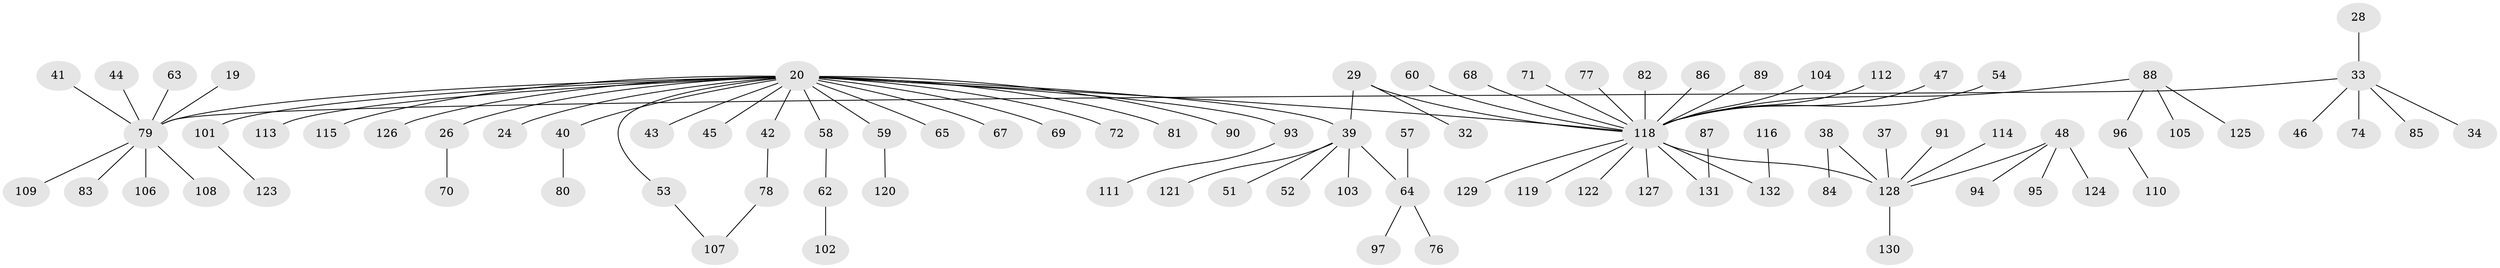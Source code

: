 // original degree distribution, {4: 0.06060606060606061, 16: 0.007575757575757576, 9: 0.022727272727272728, 11: 0.007575757575757576, 8: 0.007575757575757576, 3: 0.045454545454545456, 12: 0.007575757575757576, 6: 0.007575757575757576, 2: 0.19696969696969696, 1: 0.6060606060606061, 5: 0.030303030303030304}
// Generated by graph-tools (version 1.1) at 2025/50/03/04/25 21:50:36]
// undirected, 92 vertices, 93 edges
graph export_dot {
graph [start="1"]
  node [color=gray90,style=filled];
  19 [super="+10"];
  20 [super="+6+1+2"];
  24;
  26;
  28;
  29;
  32;
  33 [super="+25"];
  34;
  37 [super="+16"];
  38;
  39 [super="+3"];
  40;
  41;
  42;
  43;
  44;
  45;
  46;
  47;
  48 [super="+23"];
  51;
  52;
  53;
  54;
  57;
  58;
  59;
  60;
  62;
  63;
  64 [super="+31"];
  65;
  67;
  68;
  69;
  70;
  71;
  72;
  74;
  76;
  77;
  78;
  79 [super="+4"];
  80;
  81;
  82;
  83 [super="+12"];
  84;
  85;
  86;
  87;
  88;
  89;
  90;
  91;
  93 [super="+92"];
  94;
  95;
  96;
  97;
  101;
  102;
  103;
  104;
  105;
  106;
  107;
  108;
  109;
  110;
  111;
  112;
  113;
  114;
  115;
  116;
  118 [super="+15+99+117"];
  119;
  120;
  121;
  122;
  123;
  124;
  125;
  126;
  127;
  128 [super="+8"];
  129;
  130;
  131 [super="+35"];
  132 [super="+98"];
  19 -- 79;
  20 -- 42;
  20 -- 67;
  20 -- 118 [weight=3];
  20 -- 39 [weight=2];
  20 -- 65;
  20 -- 101;
  20 -- 72;
  20 -- 43;
  20 -- 79 [weight=3];
  20 -- 115;
  20 -- 59;
  20 -- 126;
  20 -- 58;
  20 -- 69;
  20 -- 90;
  20 -- 40;
  20 -- 45;
  20 -- 81;
  20 -- 113;
  20 -- 53;
  20 -- 24;
  20 -- 26;
  20 -- 93;
  26 -- 70;
  28 -- 33;
  29 -- 32;
  29 -- 39;
  29 -- 118 [weight=2];
  33 -- 74;
  33 -- 34;
  33 -- 85;
  33 -- 46;
  33 -- 79;
  37 -- 128;
  38 -- 84;
  38 -- 128;
  39 -- 121;
  39 -- 103;
  39 -- 51;
  39 -- 52;
  39 -- 64;
  40 -- 80;
  41 -- 79;
  42 -- 78;
  44 -- 79;
  47 -- 118;
  48 -- 128;
  48 -- 124;
  48 -- 94;
  48 -- 95;
  53 -- 107;
  54 -- 118;
  57 -- 64;
  58 -- 62;
  59 -- 120;
  60 -- 118;
  62 -- 102;
  63 -- 79;
  64 -- 97;
  64 -- 76;
  68 -- 118;
  71 -- 118;
  77 -- 118;
  78 -- 107;
  79 -- 109;
  79 -- 106;
  79 -- 108;
  79 -- 83;
  82 -- 118;
  86 -- 118;
  87 -- 131;
  88 -- 96;
  88 -- 105;
  88 -- 125;
  88 -- 118;
  89 -- 118;
  91 -- 128;
  93 -- 111;
  96 -- 110;
  101 -- 123;
  104 -- 118;
  112 -- 118;
  114 -- 128;
  116 -- 132;
  118 -- 128 [weight=2];
  118 -- 129;
  118 -- 131;
  118 -- 119;
  118 -- 122;
  118 -- 127;
  118 -- 132;
  128 -- 130;
}
